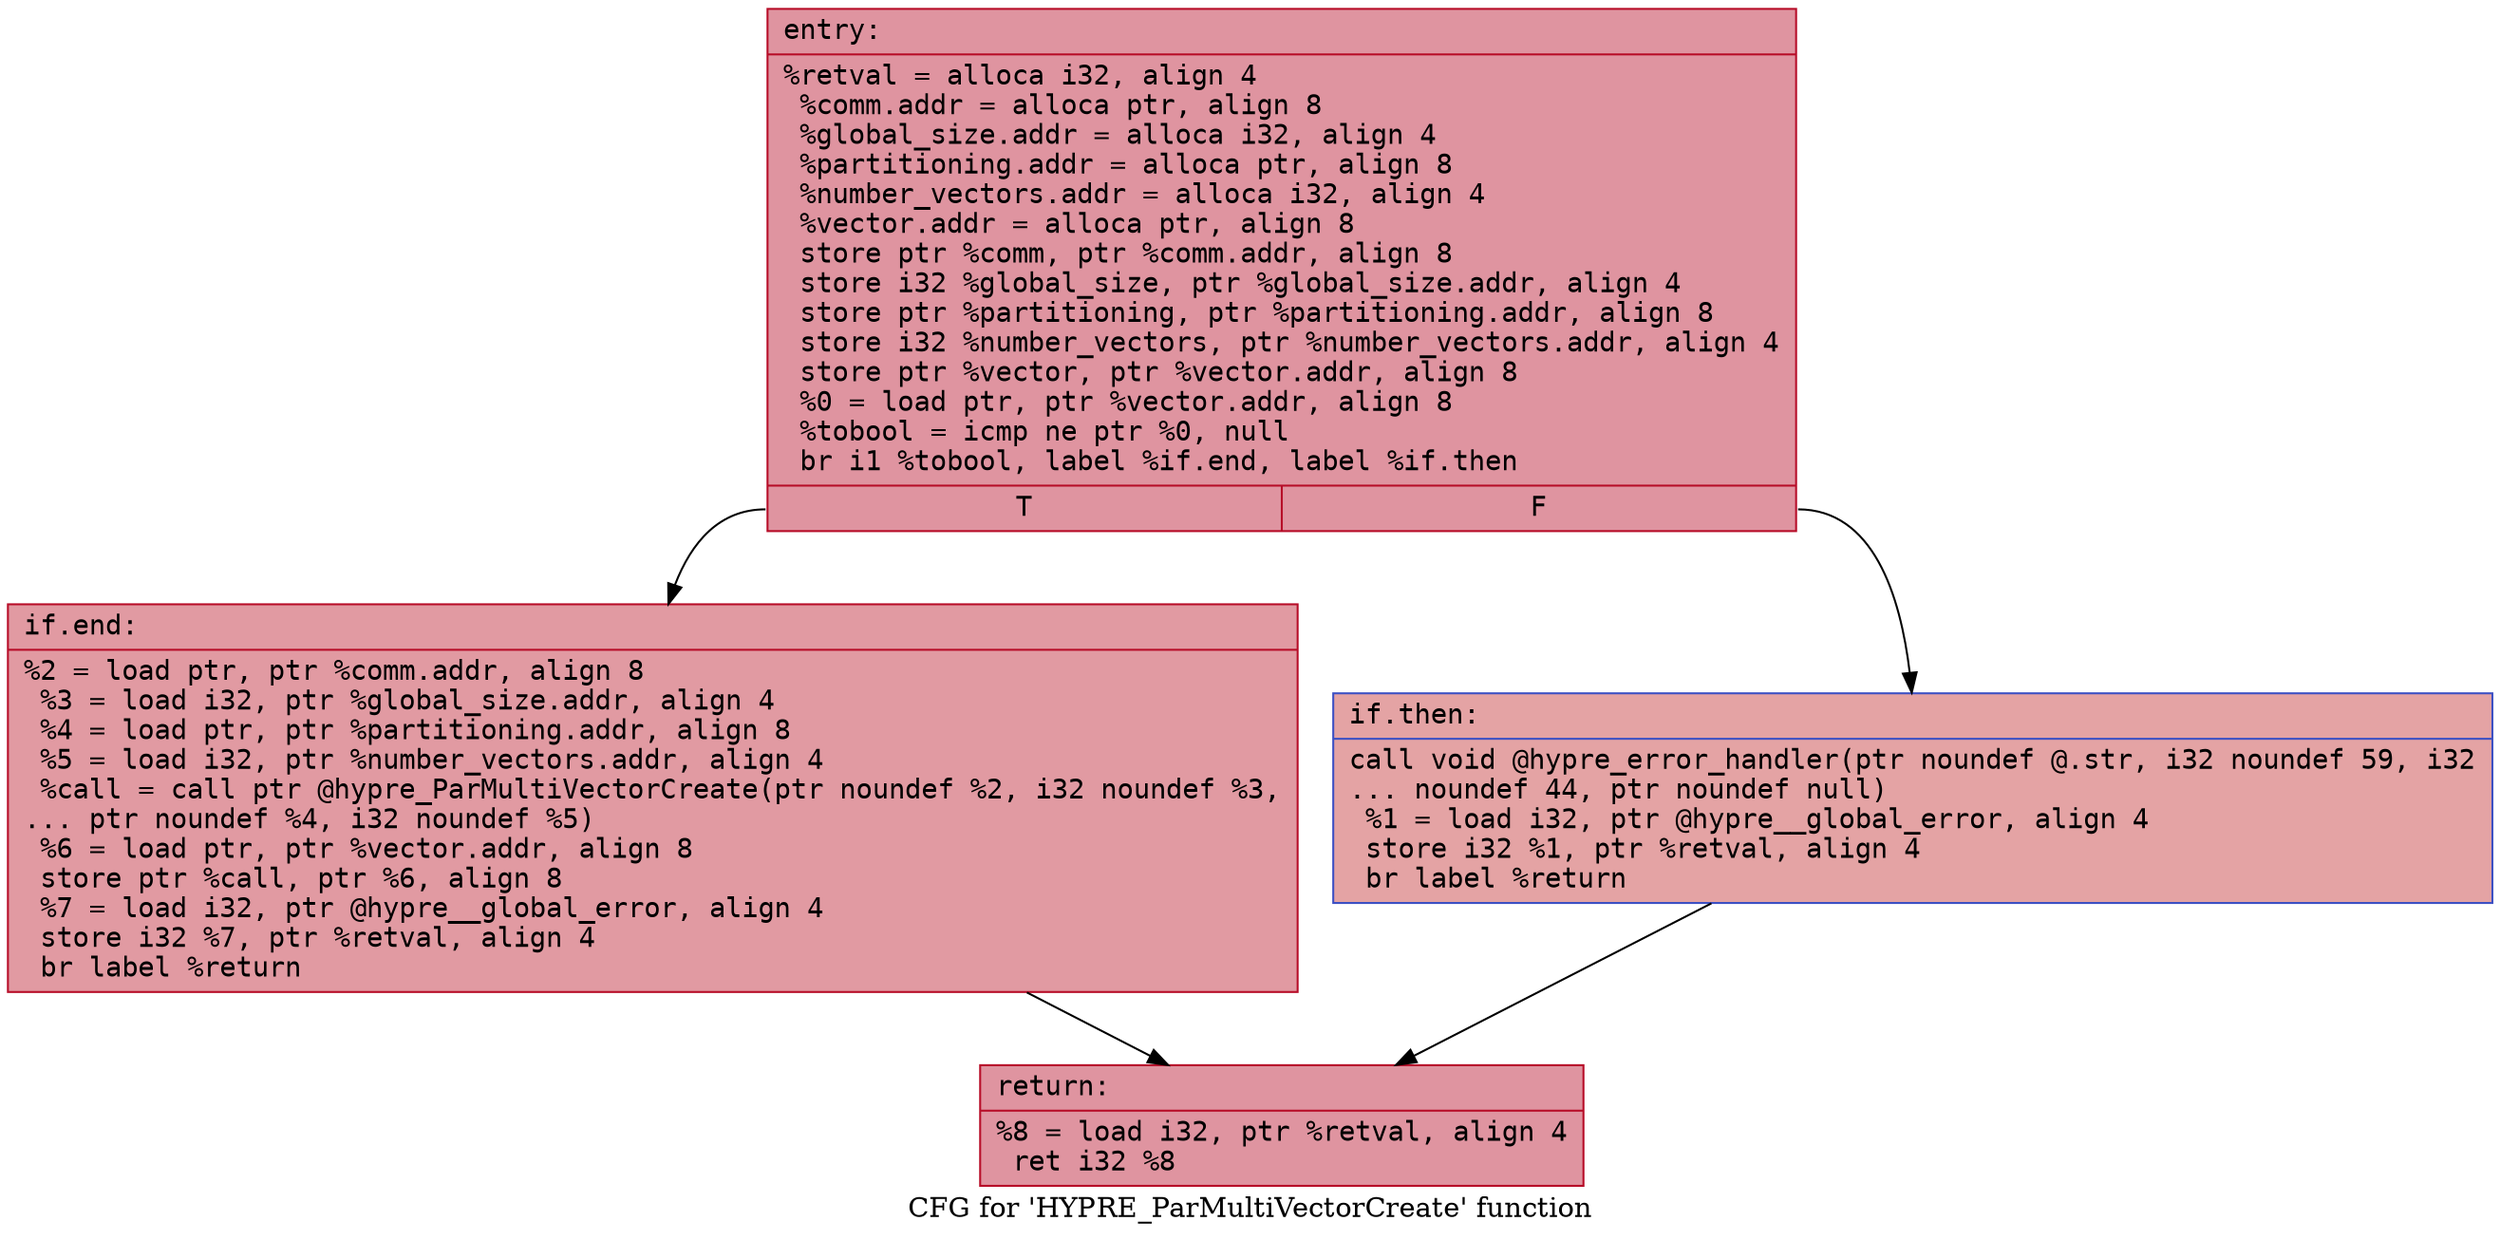 digraph "CFG for 'HYPRE_ParMultiVectorCreate' function" {
	label="CFG for 'HYPRE_ParMultiVectorCreate' function";

	Node0x55a672e0ccd0 [shape=record,color="#b70d28ff", style=filled, fillcolor="#b70d2870" fontname="Courier",label="{entry:\l|  %retval = alloca i32, align 4\l  %comm.addr = alloca ptr, align 8\l  %global_size.addr = alloca i32, align 4\l  %partitioning.addr = alloca ptr, align 8\l  %number_vectors.addr = alloca i32, align 4\l  %vector.addr = alloca ptr, align 8\l  store ptr %comm, ptr %comm.addr, align 8\l  store i32 %global_size, ptr %global_size.addr, align 4\l  store ptr %partitioning, ptr %partitioning.addr, align 8\l  store i32 %number_vectors, ptr %number_vectors.addr, align 4\l  store ptr %vector, ptr %vector.addr, align 8\l  %0 = load ptr, ptr %vector.addr, align 8\l  %tobool = icmp ne ptr %0, null\l  br i1 %tobool, label %if.end, label %if.then\l|{<s0>T|<s1>F}}"];
	Node0x55a672e0ccd0:s0 -> Node0x55a672e0da50[tooltip="entry -> if.end\nProbability 62.50%" ];
	Node0x55a672e0ccd0:s1 -> Node0x55a672e0dac0[tooltip="entry -> if.then\nProbability 37.50%" ];
	Node0x55a672e0dac0 [shape=record,color="#3d50c3ff", style=filled, fillcolor="#c32e3170" fontname="Courier",label="{if.then:\l|  call void @hypre_error_handler(ptr noundef @.str, i32 noundef 59, i32\l... noundef 44, ptr noundef null)\l  %1 = load i32, ptr @hypre__global_error, align 4\l  store i32 %1, ptr %retval, align 4\l  br label %return\l}"];
	Node0x55a672e0dac0 -> Node0x55a672e0dec0[tooltip="if.then -> return\nProbability 100.00%" ];
	Node0x55a672e0da50 [shape=record,color="#b70d28ff", style=filled, fillcolor="#bb1b2c70" fontname="Courier",label="{if.end:\l|  %2 = load ptr, ptr %comm.addr, align 8\l  %3 = load i32, ptr %global_size.addr, align 4\l  %4 = load ptr, ptr %partitioning.addr, align 8\l  %5 = load i32, ptr %number_vectors.addr, align 4\l  %call = call ptr @hypre_ParMultiVectorCreate(ptr noundef %2, i32 noundef %3,\l... ptr noundef %4, i32 noundef %5)\l  %6 = load ptr, ptr %vector.addr, align 8\l  store ptr %call, ptr %6, align 8\l  %7 = load i32, ptr @hypre__global_error, align 4\l  store i32 %7, ptr %retval, align 4\l  br label %return\l}"];
	Node0x55a672e0da50 -> Node0x55a672e0dec0[tooltip="if.end -> return\nProbability 100.00%" ];
	Node0x55a672e0dec0 [shape=record,color="#b70d28ff", style=filled, fillcolor="#b70d2870" fontname="Courier",label="{return:\l|  %8 = load i32, ptr %retval, align 4\l  ret i32 %8\l}"];
}
